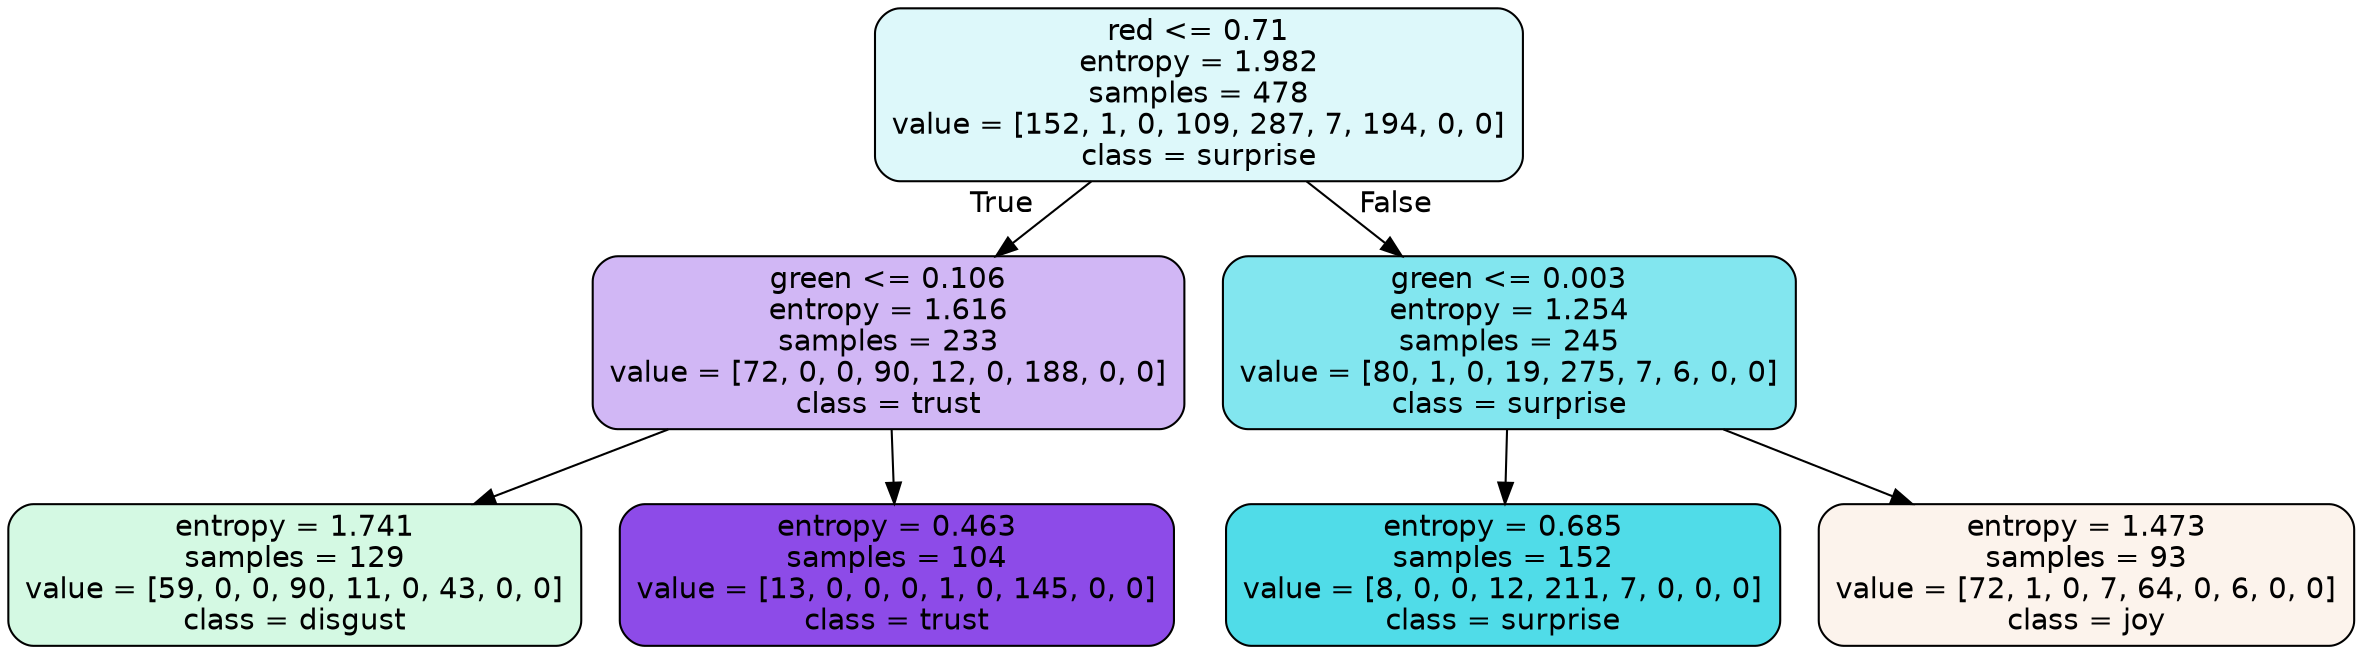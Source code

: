 digraph Tree {
node [shape=box, style="filled, rounded", color="black", fontname=helvetica] ;
edge [fontname=helvetica] ;
0 [label="red <= 0.71\nentropy = 1.982\nsamples = 478\nvalue = [152, 1, 0, 109, 287, 7, 194, 0, 0]\nclass = surprise", fillcolor="#39d7e52b"] ;
1 [label="green <= 0.106\nentropy = 1.616\nsamples = 233\nvalue = [72, 0, 0, 90, 12, 0, 188, 0, 0]\nclass = trust", fillcolor="#8139e55c"] ;
0 -> 1 [labeldistance=2.5, labelangle=45, headlabel="True"] ;
2 [label="entropy = 1.741\nsamples = 129\nvalue = [59, 0, 0, 90, 11, 0, 43, 0, 0]\nclass = disgust", fillcolor="#39e58137"] ;
1 -> 2 ;
3 [label="entropy = 0.463\nsamples = 104\nvalue = [13, 0, 0, 0, 1, 0, 145, 0, 0]\nclass = trust", fillcolor="#8139e5e7"] ;
1 -> 3 ;
4 [label="green <= 0.003\nentropy = 1.254\nsamples = 245\nvalue = [80, 1, 0, 19, 275, 7, 6, 0, 0]\nclass = surprise", fillcolor="#39d7e5a1"] ;
0 -> 4 [labeldistance=2.5, labelangle=-45, headlabel="False"] ;
5 [label="entropy = 0.685\nsamples = 152\nvalue = [8, 0, 0, 12, 211, 7, 0, 0, 0]\nclass = surprise", fillcolor="#39d7e5e1"] ;
4 -> 5 ;
6 [label="entropy = 1.473\nsamples = 93\nvalue = [72, 1, 0, 7, 64, 0, 6, 0, 0]\nclass = joy", fillcolor="#e5813918"] ;
4 -> 6 ;
}